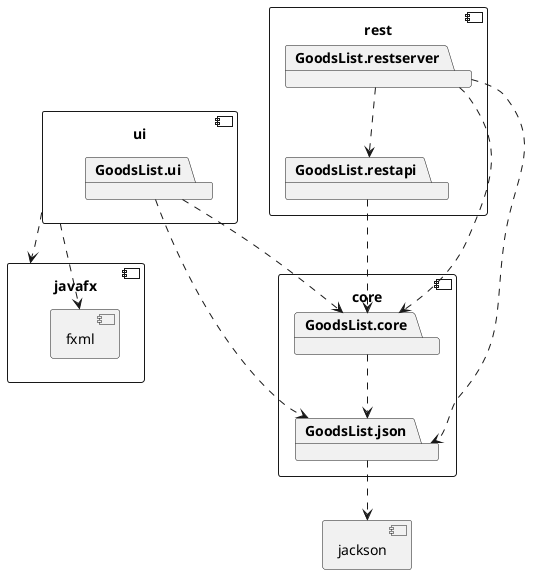 @startuml packageDiagram

component core {
	package GoodsList.core
	package GoodsList.json
}

GoodsList.core ..> GoodsList.json
component jackson {
}

GoodsList.json ..> jackson



component ui {
	package GoodsList.ui
}

GoodsList.ui ..> GoodsList.core
GoodsList.ui ..> GoodsList.json

component javafx {
	component fxml {
	}
}

ui ..> javafx
ui ..> fxml


component rest {
	package GoodsList.restapi
	package GoodsList.restserver
}


GoodsList.restapi ..> GoodsList.core

GoodsList.restserver ..> GoodsList.core
GoodsList.restserver ..> GoodsList.json
GoodsList.restserver ..> GoodsList.restapi


@enduml
